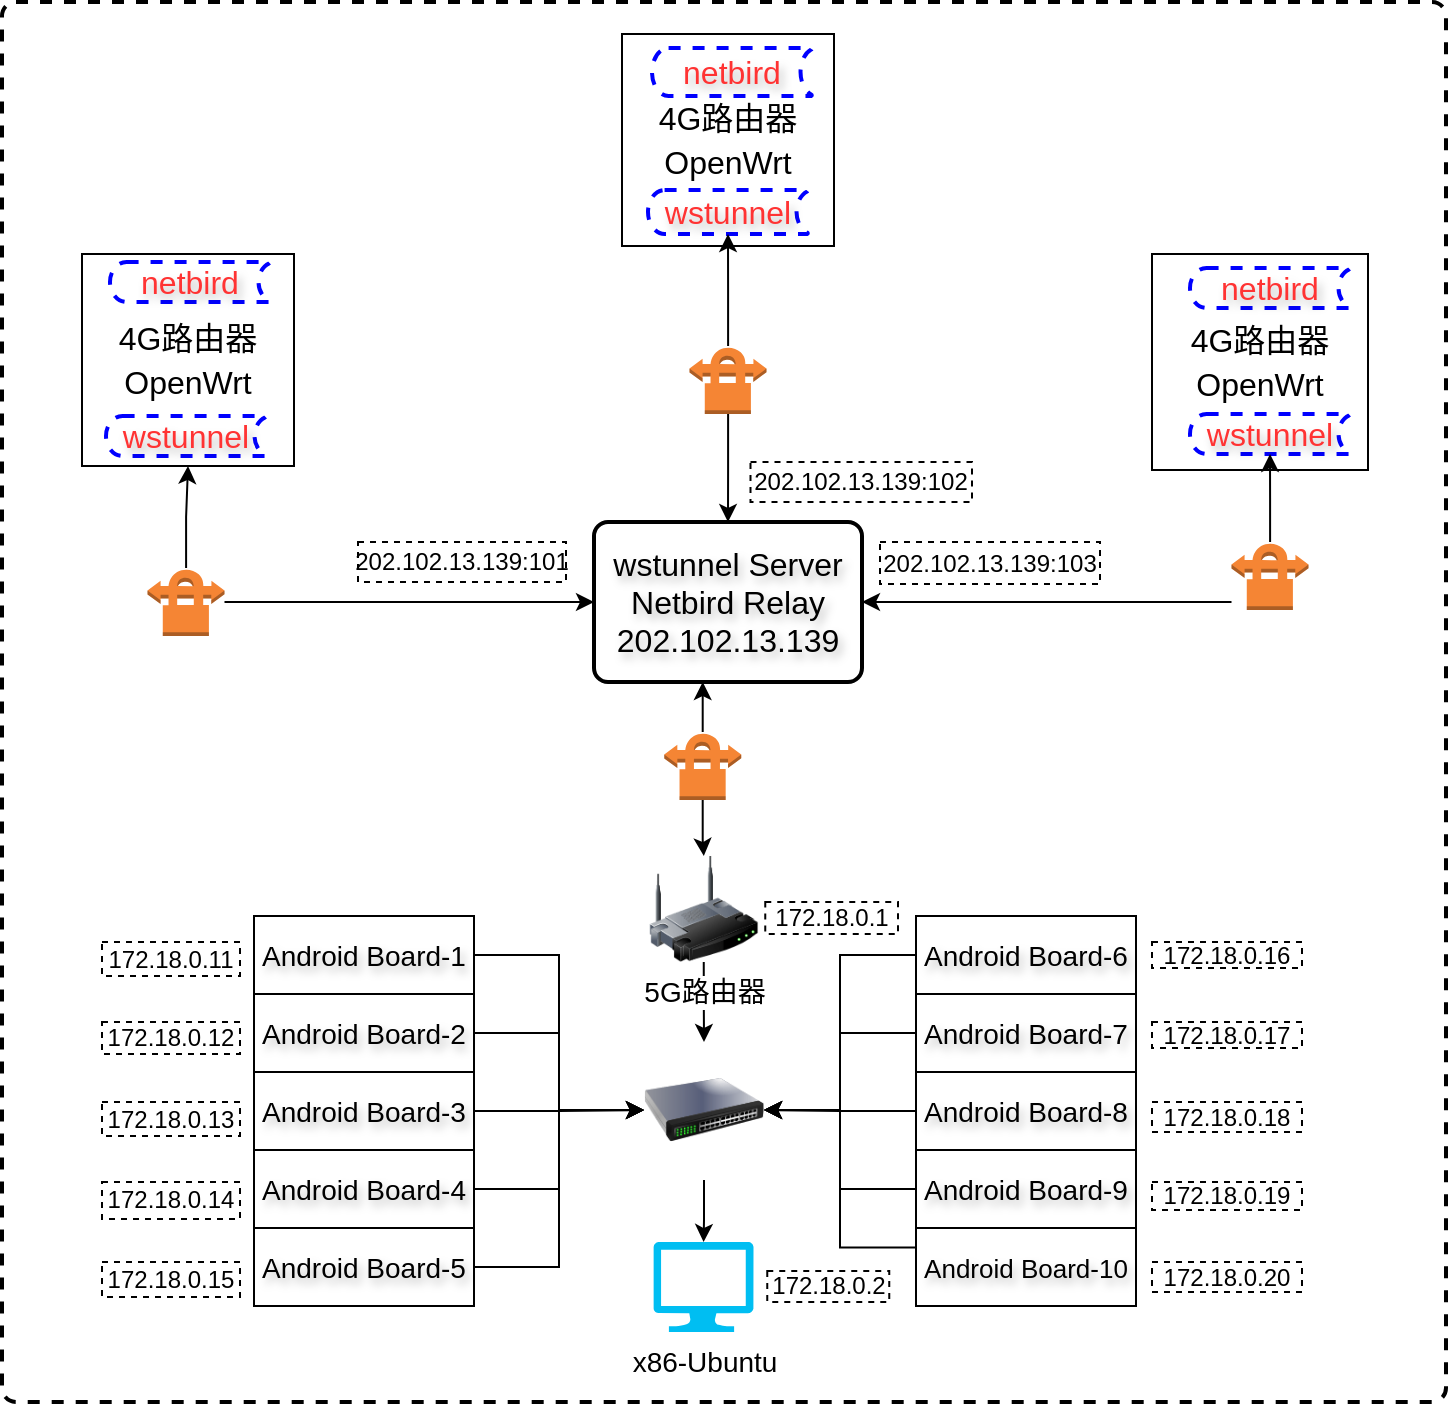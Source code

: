 <mxfile version="24.2.5" type="github">
  <diagram name="Page-1" id="k95cxu96PvpANKo54gbj">
    <mxGraphModel dx="1008" dy="626" grid="1" gridSize="10" guides="1" tooltips="1" connect="1" arrows="1" fold="1" page="1" pageScale="1" pageWidth="850" pageHeight="1100" math="0" shadow="0">
      <root>
        <mxCell id="0" />
        <mxCell id="1" parent="0" />
        <mxCell id="baXqkoT-ITb4Wg0HV_Db-16" value="" style="rounded=1;whiteSpace=wrap;html=1;absoluteArcSize=1;arcSize=14;strokeWidth=2;dashed=1;" parent="1" vertex="1">
          <mxGeometry x="24" y="27" width="722" height="700" as="geometry" />
        </mxCell>
        <mxCell id="baXqkoT-ITb4Wg0HV_Db-1" value="&lt;font style=&quot;font-size: 16px;&quot;&gt;4G路由器&lt;br style=&quot;&quot;&gt;OpenWrt&lt;/font&gt;" style="whiteSpace=wrap;html=1;aspect=fixed;fontSize=18;" parent="1" vertex="1">
          <mxGeometry x="64" y="153" width="106" height="106" as="geometry" />
        </mxCell>
        <mxCell id="baXqkoT-ITb4Wg0HV_Db-2" value="&lt;font color=&quot;#ff3333&quot; style=&quot;font-size: 16px;&quot;&gt;wstunnel&lt;/font&gt;" style="strokeWidth=2;html=1;shape=mxgraph.flowchart.stored_data;whiteSpace=wrap;dashed=1;strokeColor=#0000FF;textShadow=1;" parent="1" vertex="1">
          <mxGeometry x="76" y="234" width="80" height="20" as="geometry" />
        </mxCell>
        <mxCell id="baXqkoT-ITb4Wg0HV_Db-3" value="&lt;font style=&quot;font-size: 16px;&quot;&gt;4G路由器&lt;br style=&quot;&quot;&gt;OpenWrt&lt;/font&gt;" style="whiteSpace=wrap;html=1;aspect=fixed;fontSize=18;" parent="1" vertex="1">
          <mxGeometry x="334" y="43" width="106" height="106" as="geometry" />
        </mxCell>
        <mxCell id="baXqkoT-ITb4Wg0HV_Db-4" value="&lt;font color=&quot;#ff3333&quot; style=&quot;font-size: 16px;&quot;&gt;wstunnel&lt;/font&gt;" style="strokeWidth=2;html=1;shape=mxgraph.flowchart.stored_data;whiteSpace=wrap;dashed=1;strokeColor=#0000FF;textShadow=1;" parent="1" vertex="1">
          <mxGeometry x="347" y="121" width="80" height="22" as="geometry" />
        </mxCell>
        <mxCell id="baXqkoT-ITb4Wg0HV_Db-5" value="&lt;font style=&quot;font-size: 16px;&quot;&gt;4G路由器&lt;br style=&quot;&quot;&gt;OpenWrt&lt;/font&gt;" style="whiteSpace=wrap;html=1;aspect=fixed;fontSize=18;" parent="1" vertex="1">
          <mxGeometry x="599" y="153" width="108" height="108" as="geometry" />
        </mxCell>
        <mxCell id="baXqkoT-ITb4Wg0HV_Db-6" value="&lt;font color=&quot;#ff3333&quot; style=&quot;font-size: 16px;&quot;&gt;wstunnel&lt;/font&gt;" style="strokeWidth=2;html=1;shape=mxgraph.flowchart.stored_data;whiteSpace=wrap;dashed=1;strokeColor=#0000FF;textShadow=1;" parent="1" vertex="1">
          <mxGeometry x="618" y="233" width="80" height="20" as="geometry" />
        </mxCell>
        <mxCell id="baXqkoT-ITb4Wg0HV_Db-7" value="&lt;font style=&quot;font-size: 16px;&quot;&gt;wstunnel Server&lt;/font&gt;&lt;div style=&quot;font-size: 16px;&quot;&gt;&lt;font style=&quot;font-size: 16px;&quot;&gt;&lt;font style=&quot;font-size: 16px;&quot;&gt;Netbird Relay&lt;br&gt;202.102.13.139&lt;/font&gt;&lt;br&gt;&lt;/font&gt;&lt;/div&gt;" style="rounded=1;whiteSpace=wrap;html=1;absoluteArcSize=1;arcSize=14;strokeWidth=2;textShadow=1;" parent="1" vertex="1">
          <mxGeometry x="320" y="287" width="134" height="80" as="geometry" />
        </mxCell>
        <mxCell id="QIEOLt8A2C5Ts_k9TT1S-1" value="202.102.13.139:101" style="rounded=0;whiteSpace=wrap;html=1;dashed=1;" parent="1" vertex="1">
          <mxGeometry x="202" y="297" width="104" height="20" as="geometry" />
        </mxCell>
        <mxCell id="QIEOLt8A2C5Ts_k9TT1S-2" value="202.102.13.139:102" style="rounded=0;whiteSpace=wrap;html=1;dashed=1;" parent="1" vertex="1">
          <mxGeometry x="398.25" y="257" width="110.75" height="20" as="geometry" />
        </mxCell>
        <mxCell id="QIEOLt8A2C5Ts_k9TT1S-3" value="202.102.13.139:103" style="rounded=0;whiteSpace=wrap;html=1;strokeColor=default;dashed=1;" parent="1" vertex="1">
          <mxGeometry x="463" y="297" width="110" height="21" as="geometry" />
        </mxCell>
        <mxCell id="QIEOLt8A2C5Ts_k9TT1S-6" style="edgeStyle=orthogonalEdgeStyle;rounded=0;orthogonalLoop=1;jettySize=auto;html=1;exitX=0.5;exitY=1;exitDx=0;exitDy=0;" parent="1" source="QIEOLt8A2C5Ts_k9TT1S-3" target="QIEOLt8A2C5Ts_k9TT1S-3" edge="1">
          <mxGeometry relative="1" as="geometry" />
        </mxCell>
        <mxCell id="bnKBnmrjRZSVHRDOUwHn-17" style="edgeStyle=orthogonalEdgeStyle;rounded=0;orthogonalLoop=1;jettySize=auto;html=1;entryX=0.5;entryY=1;entryDx=0;entryDy=0;" edge="1" parent="1" source="bnKBnmrjRZSVHRDOUwHn-3" target="baXqkoT-ITb4Wg0HV_Db-1">
          <mxGeometry relative="1" as="geometry" />
        </mxCell>
        <mxCell id="bnKBnmrjRZSVHRDOUwHn-18" style="edgeStyle=orthogonalEdgeStyle;rounded=0;orthogonalLoop=1;jettySize=auto;html=1;entryX=0;entryY=0.5;entryDx=0;entryDy=0;" edge="1" parent="1" source="bnKBnmrjRZSVHRDOUwHn-3" target="baXqkoT-ITb4Wg0HV_Db-7">
          <mxGeometry relative="1" as="geometry">
            <Array as="points" />
          </mxGeometry>
        </mxCell>
        <mxCell id="bnKBnmrjRZSVHRDOUwHn-3" value="" style="outlineConnect=0;dashed=0;verticalLabelPosition=bottom;verticalAlign=top;align=center;html=1;shape=mxgraph.aws3.vpn_connection;fillColor=#F58534;gradientColor=none;" vertex="1" parent="1">
          <mxGeometry x="96.75" y="310" width="38.5" height="34" as="geometry" />
        </mxCell>
        <mxCell id="bnKBnmrjRZSVHRDOUwHn-20" value="" style="edgeStyle=orthogonalEdgeStyle;rounded=0;orthogonalLoop=1;jettySize=auto;html=1;" edge="1" parent="1" source="bnKBnmrjRZSVHRDOUwHn-5" target="baXqkoT-ITb4Wg0HV_Db-4">
          <mxGeometry relative="1" as="geometry" />
        </mxCell>
        <mxCell id="bnKBnmrjRZSVHRDOUwHn-21" value="" style="edgeStyle=orthogonalEdgeStyle;rounded=0;orthogonalLoop=1;jettySize=auto;html=1;entryX=0.5;entryY=0;entryDx=0;entryDy=0;" edge="1" parent="1" source="bnKBnmrjRZSVHRDOUwHn-5" target="baXqkoT-ITb4Wg0HV_Db-7">
          <mxGeometry relative="1" as="geometry" />
        </mxCell>
        <mxCell id="bnKBnmrjRZSVHRDOUwHn-5" value="" style="outlineConnect=0;dashed=0;verticalLabelPosition=bottom;verticalAlign=top;align=center;html=1;shape=mxgraph.aws3.vpn_connection;fillColor=#F58534;gradientColor=none;" vertex="1" parent="1">
          <mxGeometry x="367.75" y="199" width="38.5" height="34" as="geometry" />
        </mxCell>
        <mxCell id="bnKBnmrjRZSVHRDOUwHn-15" value="" style="edgeStyle=orthogonalEdgeStyle;rounded=0;orthogonalLoop=1;jettySize=auto;html=1;" edge="1" parent="1" source="bnKBnmrjRZSVHRDOUwHn-14" target="baXqkoT-ITb4Wg0HV_Db-6">
          <mxGeometry relative="1" as="geometry" />
        </mxCell>
        <mxCell id="bnKBnmrjRZSVHRDOUwHn-16" value="" style="edgeStyle=orthogonalEdgeStyle;rounded=0;orthogonalLoop=1;jettySize=auto;html=1;entryX=1;entryY=0.5;entryDx=0;entryDy=0;" edge="1" parent="1" source="bnKBnmrjRZSVHRDOUwHn-14" target="baXqkoT-ITb4Wg0HV_Db-7">
          <mxGeometry relative="1" as="geometry">
            <Array as="points">
              <mxPoint x="624" y="327" />
              <mxPoint x="624" y="327" />
            </Array>
          </mxGeometry>
        </mxCell>
        <mxCell id="bnKBnmrjRZSVHRDOUwHn-14" value="" style="outlineConnect=0;dashed=0;verticalLabelPosition=bottom;verticalAlign=top;align=center;html=1;shape=mxgraph.aws3.vpn_connection;fillColor=#F58534;gradientColor=none;" vertex="1" parent="1">
          <mxGeometry x="638.75" y="297" width="38.5" height="34" as="geometry" />
        </mxCell>
        <mxCell id="bnKBnmrjRZSVHRDOUwHn-22" value="&lt;font color=&quot;#ff3333&quot; style=&quot;font-size: 16px;&quot;&gt;netbird&lt;/font&gt;" style="strokeWidth=2;html=1;shape=mxgraph.flowchart.stored_data;whiteSpace=wrap;dashed=1;strokeColor=#0000FF;fillStyle=auto;textShadow=1;" vertex="1" parent="1">
          <mxGeometry x="78" y="157" width="80" height="20" as="geometry" />
        </mxCell>
        <mxCell id="bnKBnmrjRZSVHRDOUwHn-24" value="&lt;font color=&quot;#ff3333&quot; style=&quot;font-size: 16px;&quot;&gt;netbird&lt;/font&gt;" style="strokeWidth=2;html=1;shape=mxgraph.flowchart.stored_data;whiteSpace=wrap;dashed=1;strokeColor=#0000FF;textShadow=1;" vertex="1" parent="1">
          <mxGeometry x="349" y="50" width="80" height="24" as="geometry" />
        </mxCell>
        <mxCell id="bnKBnmrjRZSVHRDOUwHn-25" value="&lt;font color=&quot;#ff3333&quot; style=&quot;font-size: 16px;&quot;&gt;netbird&lt;/font&gt;" style="strokeWidth=2;html=1;shape=mxgraph.flowchart.stored_data;whiteSpace=wrap;dashed=1;strokeColor=#0000FF;textShadow=1;" vertex="1" parent="1">
          <mxGeometry x="618" y="160" width="80" height="20" as="geometry" />
        </mxCell>
        <mxCell id="bnKBnmrjRZSVHRDOUwHn-56" value="" style="edgeStyle=orthogonalEdgeStyle;rounded=0;orthogonalLoop=1;jettySize=auto;html=1;" edge="1" parent="1" source="bnKBnmrjRZSVHRDOUwHn-26" target="bnKBnmrjRZSVHRDOUwHn-55">
          <mxGeometry relative="1" as="geometry" />
        </mxCell>
        <mxCell id="bnKBnmrjRZSVHRDOUwHn-26" value="" style="image;html=1;image=img/lib/clip_art/networking/Switch_128x128.png" vertex="1" parent="1">
          <mxGeometry x="345" y="546" width="60" height="70" as="geometry" />
        </mxCell>
        <mxCell id="bnKBnmrjRZSVHRDOUwHn-42" style="edgeStyle=orthogonalEdgeStyle;rounded=0;orthogonalLoop=1;jettySize=auto;html=1;exitX=1;exitY=0.5;exitDx=0;exitDy=0;entryX=0;entryY=0.5;entryDx=0;entryDy=0;" edge="1" parent="1" source="bnKBnmrjRZSVHRDOUwHn-29" target="bnKBnmrjRZSVHRDOUwHn-26">
          <mxGeometry relative="1" as="geometry" />
        </mxCell>
        <mxCell id="bnKBnmrjRZSVHRDOUwHn-29" value="&lt;font style=&quot;font-size: 14px;&quot;&gt;Android Board-3&lt;/font&gt;" style="rounded=0;whiteSpace=wrap;html=1;textShadow=1;" vertex="1" parent="1">
          <mxGeometry x="150" y="562" width="110" height="39" as="geometry" />
        </mxCell>
        <mxCell id="bnKBnmrjRZSVHRDOUwHn-40" style="edgeStyle=orthogonalEdgeStyle;rounded=0;orthogonalLoop=1;jettySize=auto;html=1;entryX=0;entryY=0.5;entryDx=0;entryDy=0;" edge="1" parent="1" source="bnKBnmrjRZSVHRDOUwHn-30" target="bnKBnmrjRZSVHRDOUwHn-26">
          <mxGeometry relative="1" as="geometry" />
        </mxCell>
        <mxCell id="bnKBnmrjRZSVHRDOUwHn-30" value="&lt;font style=&quot;font-size: 14px;&quot;&gt;Android Board-1&lt;/font&gt;" style="rounded=0;whiteSpace=wrap;html=1;textShadow=1;" vertex="1" parent="1">
          <mxGeometry x="150" y="484" width="110" height="39" as="geometry" />
        </mxCell>
        <mxCell id="bnKBnmrjRZSVHRDOUwHn-50" style="edgeStyle=orthogonalEdgeStyle;rounded=0;orthogonalLoop=1;jettySize=auto;html=1;exitX=0;exitY=0.5;exitDx=0;exitDy=0;entryX=1;entryY=0.5;entryDx=0;entryDy=0;" edge="1" parent="1" source="bnKBnmrjRZSVHRDOUwHn-31" target="bnKBnmrjRZSVHRDOUwHn-26">
          <mxGeometry relative="1" as="geometry" />
        </mxCell>
        <mxCell id="bnKBnmrjRZSVHRDOUwHn-31" value="&lt;font style=&quot;font-size: 14px;&quot;&gt;Android Board-9&lt;/font&gt;" style="rounded=0;whiteSpace=wrap;html=1;textShadow=1;" vertex="1" parent="1">
          <mxGeometry x="481" y="601" width="110" height="39" as="geometry" />
        </mxCell>
        <mxCell id="bnKBnmrjRZSVHRDOUwHn-43" style="edgeStyle=orthogonalEdgeStyle;rounded=0;orthogonalLoop=1;jettySize=auto;html=1;exitX=1;exitY=0.5;exitDx=0;exitDy=0;entryX=0;entryY=0.5;entryDx=0;entryDy=0;" edge="1" parent="1" source="bnKBnmrjRZSVHRDOUwHn-32" target="bnKBnmrjRZSVHRDOUwHn-26">
          <mxGeometry relative="1" as="geometry" />
        </mxCell>
        <mxCell id="bnKBnmrjRZSVHRDOUwHn-32" value="&lt;font style=&quot;font-size: 14px;&quot;&gt;Android&lt;/font&gt;&lt;span style=&quot;font-size: 14px; background-color: initial;&quot;&gt;&amp;nbsp;Board-4&lt;/span&gt;" style="rounded=0;whiteSpace=wrap;html=1;textShadow=1;" vertex="1" parent="1">
          <mxGeometry x="150" y="601" width="110" height="39" as="geometry" />
        </mxCell>
        <mxCell id="bnKBnmrjRZSVHRDOUwHn-49" style="edgeStyle=orthogonalEdgeStyle;rounded=0;orthogonalLoop=1;jettySize=auto;html=1;exitX=0;exitY=0.5;exitDx=0;exitDy=0;entryX=1;entryY=0.5;entryDx=0;entryDy=0;" edge="1" parent="1" source="bnKBnmrjRZSVHRDOUwHn-33" target="bnKBnmrjRZSVHRDOUwHn-26">
          <mxGeometry relative="1" as="geometry" />
        </mxCell>
        <mxCell id="bnKBnmrjRZSVHRDOUwHn-33" value="&lt;font style=&quot;font-size: 14px;&quot;&gt;Android Board-8&lt;/font&gt;" style="rounded=0;whiteSpace=wrap;html=1;textShadow=1;" vertex="1" parent="1">
          <mxGeometry x="481" y="562" width="110" height="39" as="geometry" />
        </mxCell>
        <mxCell id="bnKBnmrjRZSVHRDOUwHn-44" style="edgeStyle=orthogonalEdgeStyle;rounded=0;orthogonalLoop=1;jettySize=auto;html=1;exitX=1;exitY=0.5;exitDx=0;exitDy=0;entryX=0;entryY=0.5;entryDx=0;entryDy=0;" edge="1" parent="1" source="bnKBnmrjRZSVHRDOUwHn-34" target="bnKBnmrjRZSVHRDOUwHn-26">
          <mxGeometry relative="1" as="geometry" />
        </mxCell>
        <mxCell id="bnKBnmrjRZSVHRDOUwHn-34" value="&lt;font style=&quot;font-size: 14px;&quot;&gt;Android Board-5&lt;/font&gt;" style="rounded=0;whiteSpace=wrap;html=1;textShadow=1;" vertex="1" parent="1">
          <mxGeometry x="150" y="640" width="110" height="39" as="geometry" />
        </mxCell>
        <mxCell id="bnKBnmrjRZSVHRDOUwHn-41" style="edgeStyle=orthogonalEdgeStyle;rounded=0;orthogonalLoop=1;jettySize=auto;html=1;" edge="1" parent="1" source="bnKBnmrjRZSVHRDOUwHn-35" target="bnKBnmrjRZSVHRDOUwHn-26">
          <mxGeometry relative="1" as="geometry" />
        </mxCell>
        <mxCell id="bnKBnmrjRZSVHRDOUwHn-35" value="&lt;font style=&quot;font-size: 14px;&quot;&gt;Android Board-2&lt;/font&gt;" style="rounded=0;whiteSpace=wrap;html=1;textShadow=1;" vertex="1" parent="1">
          <mxGeometry x="150" y="523" width="110" height="39" as="geometry" />
        </mxCell>
        <mxCell id="bnKBnmrjRZSVHRDOUwHn-53" style="edgeStyle=orthogonalEdgeStyle;rounded=0;orthogonalLoop=1;jettySize=auto;html=1;exitX=0;exitY=0.25;exitDx=0;exitDy=0;entryX=1;entryY=0.5;entryDx=0;entryDy=0;" edge="1" parent="1" source="bnKBnmrjRZSVHRDOUwHn-36" target="bnKBnmrjRZSVHRDOUwHn-26">
          <mxGeometry relative="1" as="geometry" />
        </mxCell>
        <mxCell id="bnKBnmrjRZSVHRDOUwHn-36" value="&lt;font style=&quot;font-size: 13px;&quot;&gt;Android Board-10&lt;/font&gt;" style="rounded=0;whiteSpace=wrap;html=1;textShadow=1;" vertex="1" parent="1">
          <mxGeometry x="481" y="640" width="110" height="39" as="geometry" />
        </mxCell>
        <mxCell id="bnKBnmrjRZSVHRDOUwHn-45" value="" style="edgeStyle=orthogonalEdgeStyle;rounded=0;orthogonalLoop=1;jettySize=auto;html=1;entryX=1;entryY=0.5;entryDx=0;entryDy=0;" edge="1" parent="1" source="bnKBnmrjRZSVHRDOUwHn-37" target="bnKBnmrjRZSVHRDOUwHn-26">
          <mxGeometry relative="1" as="geometry">
            <Array as="points" />
          </mxGeometry>
        </mxCell>
        <mxCell id="bnKBnmrjRZSVHRDOUwHn-37" value="&lt;font style=&quot;font-size: 14px;&quot;&gt;Android Board-6&lt;/font&gt;" style="rounded=0;whiteSpace=wrap;html=1;textShadow=1;" vertex="1" parent="1">
          <mxGeometry x="481" y="484" width="110" height="39" as="geometry" />
        </mxCell>
        <mxCell id="bnKBnmrjRZSVHRDOUwHn-48" style="edgeStyle=orthogonalEdgeStyle;rounded=0;orthogonalLoop=1;jettySize=auto;html=1;exitX=0;exitY=0.5;exitDx=0;exitDy=0;entryX=1;entryY=0.5;entryDx=0;entryDy=0;" edge="1" parent="1" source="bnKBnmrjRZSVHRDOUwHn-38" target="bnKBnmrjRZSVHRDOUwHn-26">
          <mxGeometry relative="1" as="geometry" />
        </mxCell>
        <mxCell id="bnKBnmrjRZSVHRDOUwHn-38" value="&lt;font style=&quot;font-size: 14px;&quot;&gt;Android Board-7&lt;/font&gt;" style="rounded=0;whiteSpace=wrap;html=1;textShadow=1;" vertex="1" parent="1">
          <mxGeometry x="481" y="523" width="110" height="39" as="geometry" />
        </mxCell>
        <mxCell id="bnKBnmrjRZSVHRDOUwHn-54" value="" style="edgeStyle=orthogonalEdgeStyle;rounded=0;orthogonalLoop=1;jettySize=auto;html=1;exitX=0.5;exitY=1;exitDx=0;exitDy=0;" edge="1" parent="1" source="bnKBnmrjRZSVHRDOUwHn-39">
          <mxGeometry relative="1" as="geometry">
            <mxPoint x="374.9" y="531" as="sourcePoint" />
            <mxPoint x="375" y="547" as="targetPoint" />
          </mxGeometry>
        </mxCell>
        <mxCell id="bnKBnmrjRZSVHRDOUwHn-57" value="" style="edgeStyle=orthogonalEdgeStyle;rounded=0;orthogonalLoop=1;jettySize=auto;html=1;" edge="1" parent="1" source="bnKBnmrjRZSVHRDOUwHn-58" target="baXqkoT-ITb4Wg0HV_Db-7">
          <mxGeometry relative="1" as="geometry">
            <Array as="points">
              <mxPoint x="374" y="377" />
              <mxPoint x="374" y="377" />
            </Array>
          </mxGeometry>
        </mxCell>
        <mxCell id="bnKBnmrjRZSVHRDOUwHn-39" value="&lt;font style=&quot;font-size: 14px;&quot;&gt;5G路由器&lt;/font&gt;" style="image;html=1;image=img/lib/clip_art/networking/Wireless_Router_128x128.png" vertex="1" parent="1">
          <mxGeometry x="342" y="454" width="65.75" height="53" as="geometry" />
        </mxCell>
        <mxCell id="bnKBnmrjRZSVHRDOUwHn-55" value="&lt;font style=&quot;font-size: 14px;&quot;&gt;x86-Ubuntu&lt;/font&gt;" style="verticalLabelPosition=bottom;html=1;verticalAlign=top;align=center;strokeColor=none;fillColor=#00BEF2;shape=mxgraph.azure.computer;pointerEvents=1;" vertex="1" parent="1">
          <mxGeometry x="349.75" y="647" width="50" height="45" as="geometry" />
        </mxCell>
        <mxCell id="bnKBnmrjRZSVHRDOUwHn-61" value="" style="edgeStyle=orthogonalEdgeStyle;rounded=0;orthogonalLoop=1;jettySize=auto;html=1;" edge="1" parent="1" source="bnKBnmrjRZSVHRDOUwHn-58" target="bnKBnmrjRZSVHRDOUwHn-39">
          <mxGeometry relative="1" as="geometry" />
        </mxCell>
        <mxCell id="bnKBnmrjRZSVHRDOUwHn-58" value="" style="outlineConnect=0;dashed=0;verticalLabelPosition=bottom;verticalAlign=top;align=center;html=1;shape=mxgraph.aws3.vpn_connection;fillColor=#F58534;gradientColor=none;" vertex="1" parent="1">
          <mxGeometry x="355.13" y="392" width="38.5" height="34" as="geometry" />
        </mxCell>
        <mxCell id="bnKBnmrjRZSVHRDOUwHn-62" value="172.18.0.11" style="rounded=0;whiteSpace=wrap;html=1;dashed=1;" vertex="1" parent="1">
          <mxGeometry x="74" y="497" width="69" height="17" as="geometry" />
        </mxCell>
        <mxCell id="bnKBnmrjRZSVHRDOUwHn-63" value="172.18.0.12" style="rounded=0;whiteSpace=wrap;html=1;dashed=1;" vertex="1" parent="1">
          <mxGeometry x="74" y="537" width="69" height="16" as="geometry" />
        </mxCell>
        <mxCell id="bnKBnmrjRZSVHRDOUwHn-64" value="172.18.0.13" style="rounded=0;whiteSpace=wrap;html=1;dashed=1;" vertex="1" parent="1">
          <mxGeometry x="74" y="577" width="69" height="17" as="geometry" />
        </mxCell>
        <mxCell id="bnKBnmrjRZSVHRDOUwHn-65" value="172.18.0.14" style="rounded=0;whiteSpace=wrap;html=1;dashed=1;" vertex="1" parent="1">
          <mxGeometry x="74" y="617" width="69" height="18.5" as="geometry" />
        </mxCell>
        <mxCell id="bnKBnmrjRZSVHRDOUwHn-66" value="172.18.0.20" style="rounded=0;whiteSpace=wrap;html=1;dashed=1;" vertex="1" parent="1">
          <mxGeometry x="599" y="657" width="75" height="15" as="geometry" />
        </mxCell>
        <mxCell id="bnKBnmrjRZSVHRDOUwHn-67" value="172.18.0.19" style="rounded=0;whiteSpace=wrap;html=1;dashed=1;" vertex="1" parent="1">
          <mxGeometry x="599" y="617" width="75" height="14" as="geometry" />
        </mxCell>
        <mxCell id="bnKBnmrjRZSVHRDOUwHn-68" value="172.18.0.18" style="rounded=0;whiteSpace=wrap;html=1;dashed=1;" vertex="1" parent="1">
          <mxGeometry x="599" y="577" width="75" height="15" as="geometry" />
        </mxCell>
        <mxCell id="bnKBnmrjRZSVHRDOUwHn-69" value="172.18.0.17" style="rounded=0;whiteSpace=wrap;html=1;dashed=1;" vertex="1" parent="1">
          <mxGeometry x="599" y="537" width="75" height="13" as="geometry" />
        </mxCell>
        <mxCell id="bnKBnmrjRZSVHRDOUwHn-70" value="172.18.0.16" style="rounded=0;whiteSpace=wrap;html=1;dashed=1;" vertex="1" parent="1">
          <mxGeometry x="599" y="497" width="75" height="13" as="geometry" />
        </mxCell>
        <mxCell id="bnKBnmrjRZSVHRDOUwHn-71" value="172.18.0.15" style="rounded=0;whiteSpace=wrap;html=1;dashed=1;" vertex="1" parent="1">
          <mxGeometry x="74" y="657" width="69" height="17.5" as="geometry" />
        </mxCell>
        <mxCell id="bnKBnmrjRZSVHRDOUwHn-73" value="172.18.0.2" style="rounded=0;whiteSpace=wrap;html=1;dashed=1;" vertex="1" parent="1">
          <mxGeometry x="406.63" y="661.5" width="61" height="15.5" as="geometry" />
        </mxCell>
        <mxCell id="bnKBnmrjRZSVHRDOUwHn-74" value="172.18.0.1" style="rounded=0;whiteSpace=wrap;html=1;dashed=1;" vertex="1" parent="1">
          <mxGeometry x="405.63" y="477" width="66.37" height="16" as="geometry" />
        </mxCell>
      </root>
    </mxGraphModel>
  </diagram>
</mxfile>
